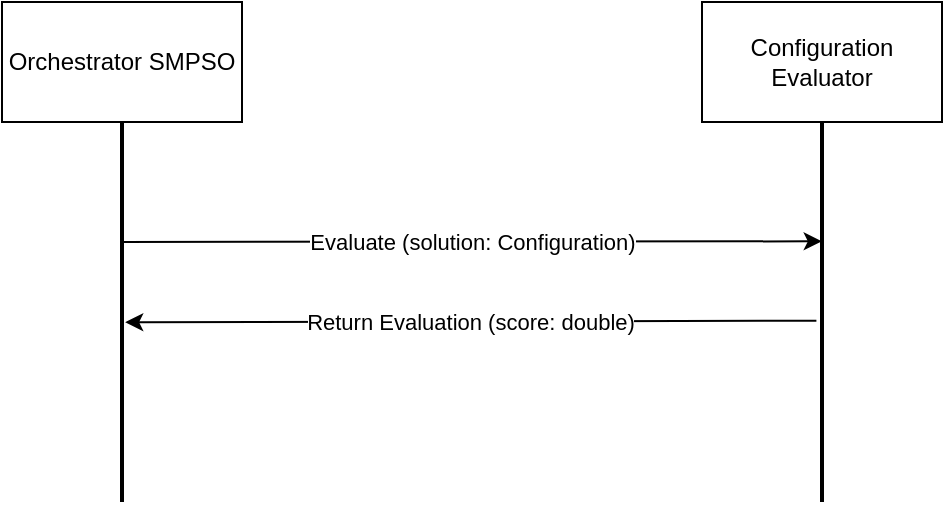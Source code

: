 <mxfile version="25.0.2">
  <diagram name="Evaluate Configuration" id="YtZnjR9xgYBL2W5DOcSo">
    <mxGraphModel dx="574" dy="335" grid="1" gridSize="10" guides="1" tooltips="1" connect="1" arrows="1" fold="1" page="1" pageScale="1" pageWidth="850" pageHeight="1100" math="0" shadow="0">
      <root>
        <mxCell id="0" />
        <mxCell id="1" parent="0" />
        <mxCell id="HCCNLSohoiy8PqgptOFD-1" value="Orchestrator SMPSO" style="rounded=0;whiteSpace=wrap;html=1;" parent="1" vertex="1">
          <mxGeometry x="60" y="40" width="120" height="60" as="geometry" />
        </mxCell>
        <mxCell id="HCCNLSohoiy8PqgptOFD-3" value="" style="line;strokeWidth=2;direction=south;html=1;" parent="1" vertex="1">
          <mxGeometry x="115" y="100" width="10" height="190" as="geometry" />
        </mxCell>
        <mxCell id="HCCNLSohoiy8PqgptOFD-4" value="Configuration Evaluator" style="rounded=0;whiteSpace=wrap;html=1;" parent="1" vertex="1">
          <mxGeometry x="410" y="40" width="120" height="60" as="geometry" />
        </mxCell>
        <mxCell id="HCCNLSohoiy8PqgptOFD-5" value="" style="line;strokeWidth=2;direction=south;html=1;" parent="1" vertex="1">
          <mxGeometry x="465" y="100" width="10" height="190" as="geometry" />
        </mxCell>
        <mxCell id="BsoEJBvmvSDkJWUUROA9-1" value="" style="endArrow=classic;html=1;rounded=0;entryX=0.314;entryY=0.514;entryDx=0;entryDy=0;entryPerimeter=0;" parent="1" target="HCCNLSohoiy8PqgptOFD-5" edge="1">
          <mxGeometry relative="1" as="geometry">
            <mxPoint x="120" y="160" as="sourcePoint" />
            <mxPoint x="220" y="160" as="targetPoint" />
          </mxGeometry>
        </mxCell>
        <mxCell id="BsoEJBvmvSDkJWUUROA9-2" value="Evaluate (solution: Configuration)" style="edgeLabel;resizable=0;html=1;;align=center;verticalAlign=middle;" parent="BsoEJBvmvSDkJWUUROA9-1" connectable="0" vertex="1">
          <mxGeometry relative="1" as="geometry" />
        </mxCell>
        <mxCell id="OTxtt1Tf0edB2KJmLMeN-1" value="" style="endArrow=classic;html=1;rounded=0;entryX=0.527;entryY=0.34;entryDx=0;entryDy=0;entryPerimeter=0;exitX=0.523;exitY=0.78;exitDx=0;exitDy=0;exitPerimeter=0;" parent="1" source="HCCNLSohoiy8PqgptOFD-5" target="HCCNLSohoiy8PqgptOFD-3" edge="1">
          <mxGeometry relative="1" as="geometry">
            <mxPoint x="320" y="260" as="sourcePoint" />
            <mxPoint x="350" y="200" as="targetPoint" />
          </mxGeometry>
        </mxCell>
        <mxCell id="OTxtt1Tf0edB2KJmLMeN-2" value="Return Evaluation (score: double)" style="edgeLabel;resizable=0;html=1;;align=center;verticalAlign=middle;" parent="OTxtt1Tf0edB2KJmLMeN-1" connectable="0" vertex="1">
          <mxGeometry relative="1" as="geometry" />
        </mxCell>
      </root>
    </mxGraphModel>
  </diagram>
</mxfile>
